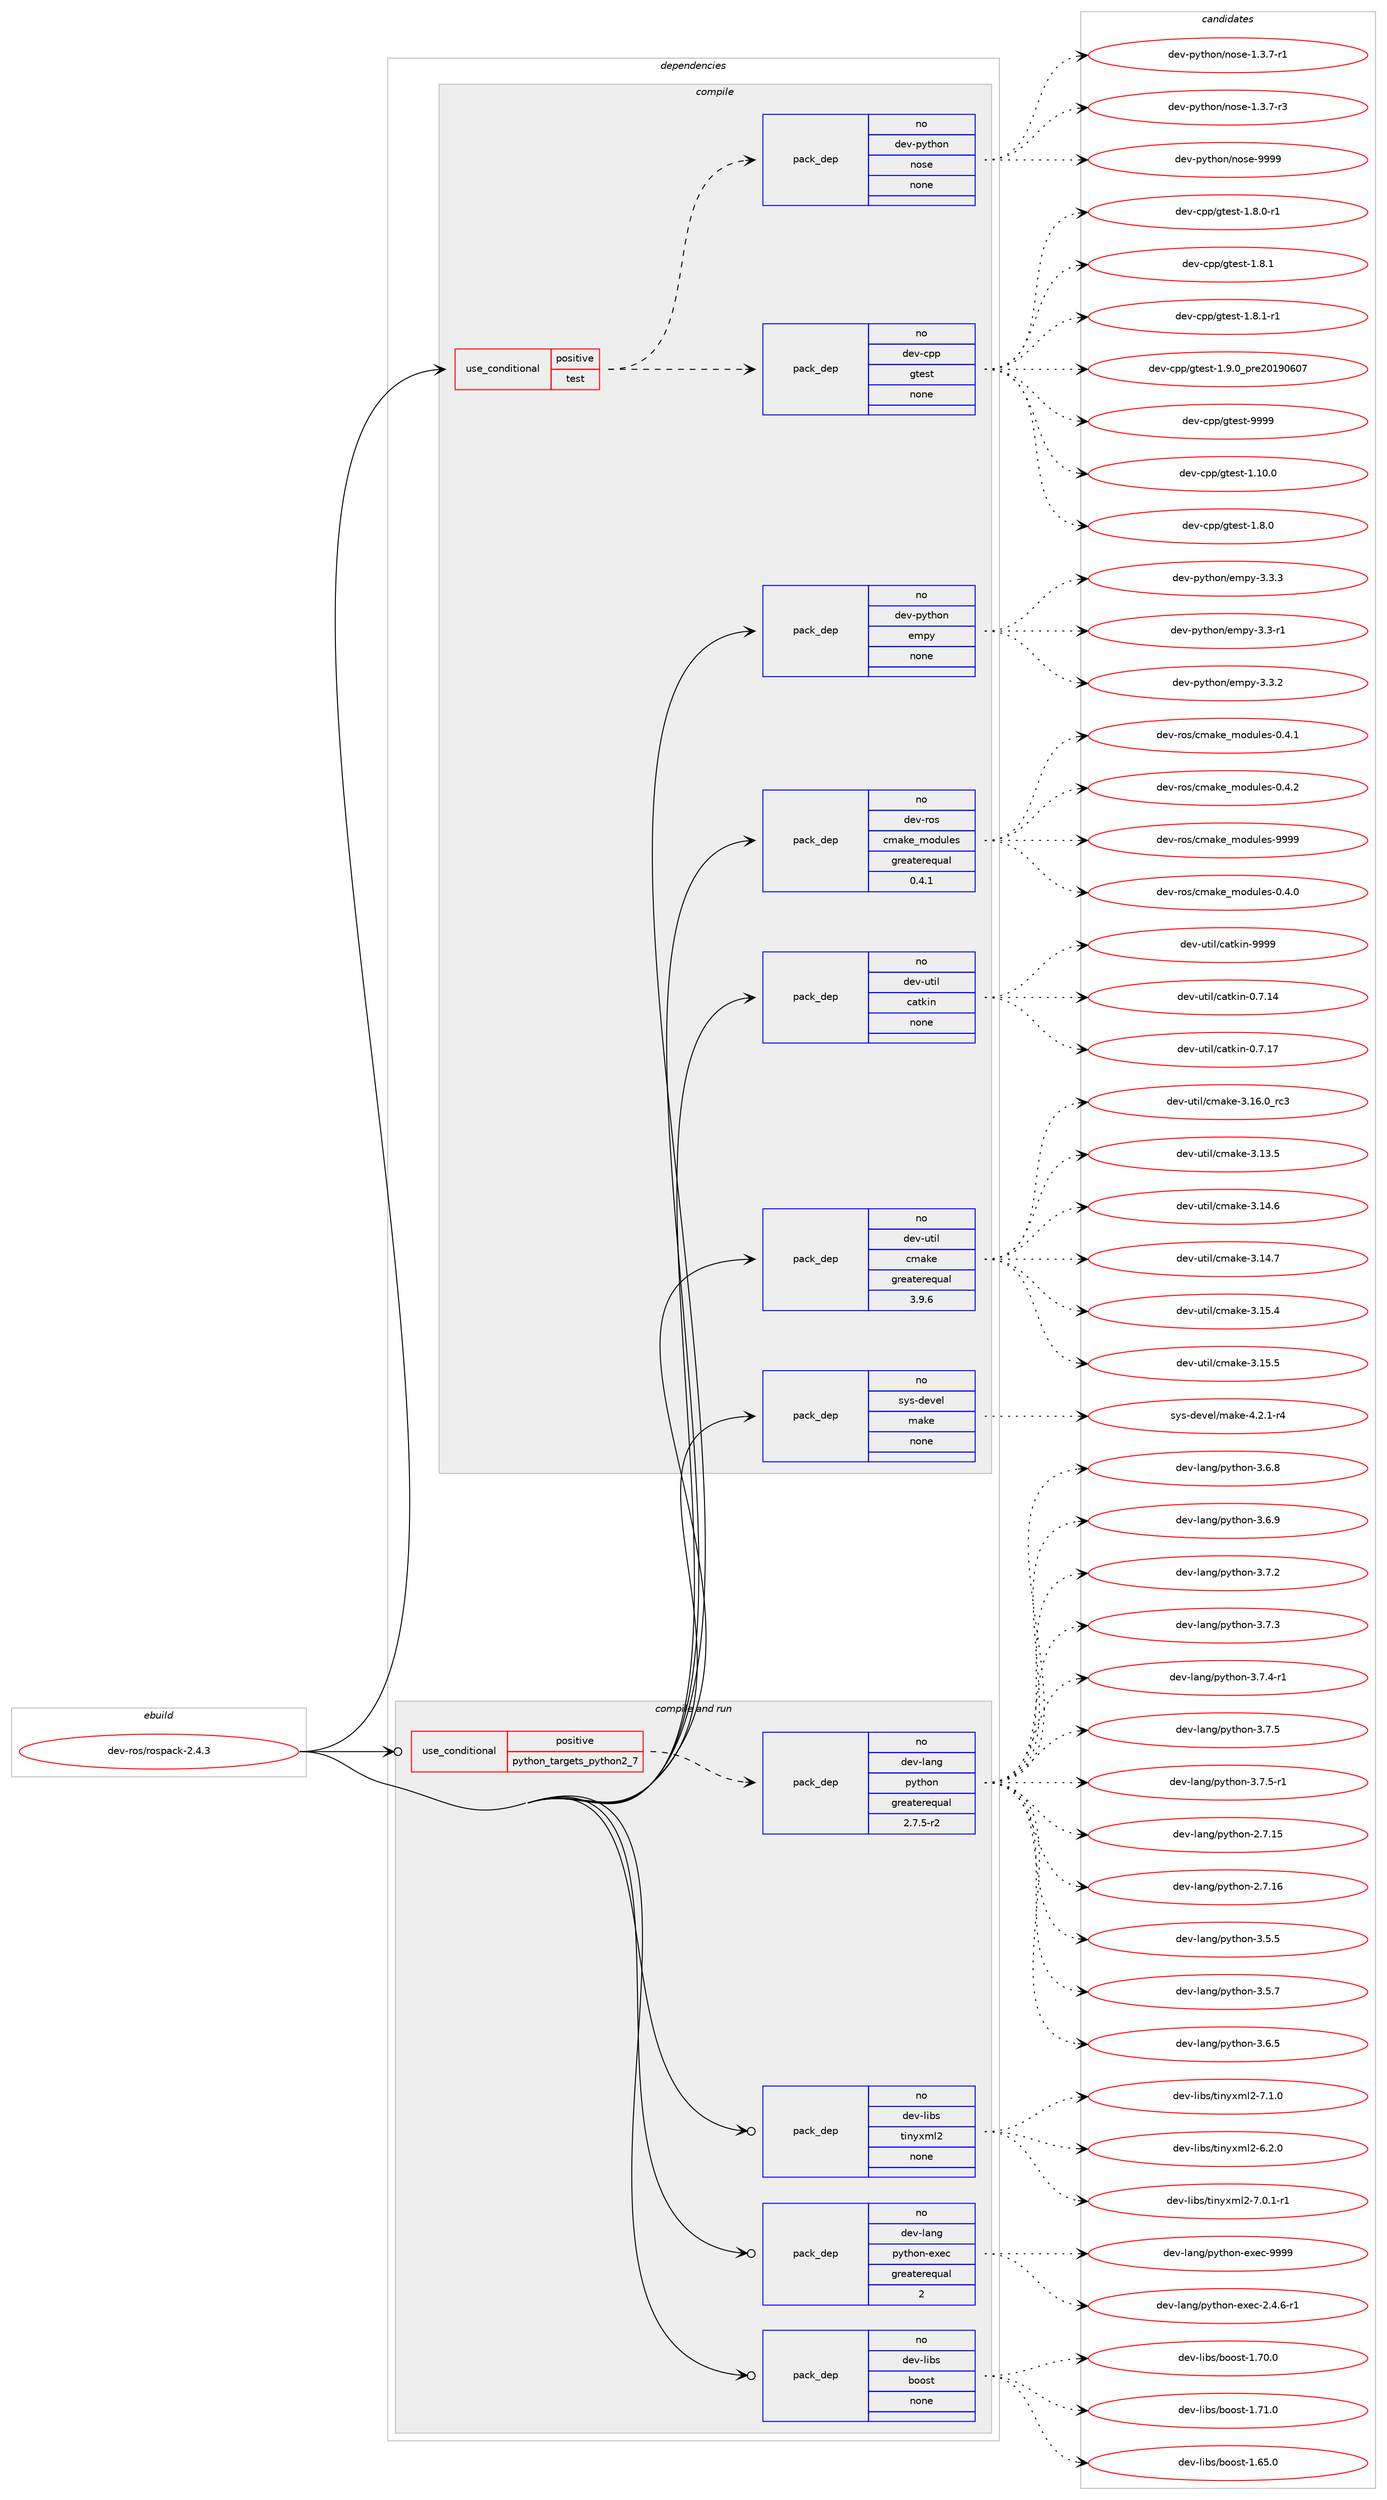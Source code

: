 digraph prolog {

# *************
# Graph options
# *************

newrank=true;
concentrate=true;
compound=true;
graph [rankdir=LR,fontname=Helvetica,fontsize=10,ranksep=1.5];#, ranksep=2.5, nodesep=0.2];
edge  [arrowhead=vee];
node  [fontname=Helvetica,fontsize=10];

# **********
# The ebuild
# **********

subgraph cluster_leftcol {
color=gray;
rank=same;
label=<<i>ebuild</i>>;
id [label="dev-ros/rospack-2.4.3", color=red, width=4, href="../dev-ros/rospack-2.4.3.svg"];
}

# ****************
# The dependencies
# ****************

subgraph cluster_midcol {
color=gray;
label=<<i>dependencies</i>>;
subgraph cluster_compile {
fillcolor="#eeeeee";
style=filled;
label=<<i>compile</i>>;
subgraph cond154824 {
dependency662515 [label=<<TABLE BORDER="0" CELLBORDER="1" CELLSPACING="0" CELLPADDING="4"><TR><TD ROWSPAN="3" CELLPADDING="10">use_conditional</TD></TR><TR><TD>positive</TD></TR><TR><TD>test</TD></TR></TABLE>>, shape=none, color=red];
subgraph pack495785 {
dependency662516 [label=<<TABLE BORDER="0" CELLBORDER="1" CELLSPACING="0" CELLPADDING="4" WIDTH="220"><TR><TD ROWSPAN="6" CELLPADDING="30">pack_dep</TD></TR><TR><TD WIDTH="110">no</TD></TR><TR><TD>dev-cpp</TD></TR><TR><TD>gtest</TD></TR><TR><TD>none</TD></TR><TR><TD></TD></TR></TABLE>>, shape=none, color=blue];
}
dependency662515:e -> dependency662516:w [weight=20,style="dashed",arrowhead="vee"];
subgraph pack495786 {
dependency662517 [label=<<TABLE BORDER="0" CELLBORDER="1" CELLSPACING="0" CELLPADDING="4" WIDTH="220"><TR><TD ROWSPAN="6" CELLPADDING="30">pack_dep</TD></TR><TR><TD WIDTH="110">no</TD></TR><TR><TD>dev-python</TD></TR><TR><TD>nose</TD></TR><TR><TD>none</TD></TR><TR><TD></TD></TR></TABLE>>, shape=none, color=blue];
}
dependency662515:e -> dependency662517:w [weight=20,style="dashed",arrowhead="vee"];
}
id:e -> dependency662515:w [weight=20,style="solid",arrowhead="vee"];
subgraph pack495787 {
dependency662518 [label=<<TABLE BORDER="0" CELLBORDER="1" CELLSPACING="0" CELLPADDING="4" WIDTH="220"><TR><TD ROWSPAN="6" CELLPADDING="30">pack_dep</TD></TR><TR><TD WIDTH="110">no</TD></TR><TR><TD>dev-python</TD></TR><TR><TD>empy</TD></TR><TR><TD>none</TD></TR><TR><TD></TD></TR></TABLE>>, shape=none, color=blue];
}
id:e -> dependency662518:w [weight=20,style="solid",arrowhead="vee"];
subgraph pack495788 {
dependency662519 [label=<<TABLE BORDER="0" CELLBORDER="1" CELLSPACING="0" CELLPADDING="4" WIDTH="220"><TR><TD ROWSPAN="6" CELLPADDING="30">pack_dep</TD></TR><TR><TD WIDTH="110">no</TD></TR><TR><TD>dev-ros</TD></TR><TR><TD>cmake_modules</TD></TR><TR><TD>greaterequal</TD></TR><TR><TD>0.4.1</TD></TR></TABLE>>, shape=none, color=blue];
}
id:e -> dependency662519:w [weight=20,style="solid",arrowhead="vee"];
subgraph pack495789 {
dependency662520 [label=<<TABLE BORDER="0" CELLBORDER="1" CELLSPACING="0" CELLPADDING="4" WIDTH="220"><TR><TD ROWSPAN="6" CELLPADDING="30">pack_dep</TD></TR><TR><TD WIDTH="110">no</TD></TR><TR><TD>dev-util</TD></TR><TR><TD>catkin</TD></TR><TR><TD>none</TD></TR><TR><TD></TD></TR></TABLE>>, shape=none, color=blue];
}
id:e -> dependency662520:w [weight=20,style="solid",arrowhead="vee"];
subgraph pack495790 {
dependency662521 [label=<<TABLE BORDER="0" CELLBORDER="1" CELLSPACING="0" CELLPADDING="4" WIDTH="220"><TR><TD ROWSPAN="6" CELLPADDING="30">pack_dep</TD></TR><TR><TD WIDTH="110">no</TD></TR><TR><TD>dev-util</TD></TR><TR><TD>cmake</TD></TR><TR><TD>greaterequal</TD></TR><TR><TD>3.9.6</TD></TR></TABLE>>, shape=none, color=blue];
}
id:e -> dependency662521:w [weight=20,style="solid",arrowhead="vee"];
subgraph pack495791 {
dependency662522 [label=<<TABLE BORDER="0" CELLBORDER="1" CELLSPACING="0" CELLPADDING="4" WIDTH="220"><TR><TD ROWSPAN="6" CELLPADDING="30">pack_dep</TD></TR><TR><TD WIDTH="110">no</TD></TR><TR><TD>sys-devel</TD></TR><TR><TD>make</TD></TR><TR><TD>none</TD></TR><TR><TD></TD></TR></TABLE>>, shape=none, color=blue];
}
id:e -> dependency662522:w [weight=20,style="solid",arrowhead="vee"];
}
subgraph cluster_compileandrun {
fillcolor="#eeeeee";
style=filled;
label=<<i>compile and run</i>>;
subgraph cond154825 {
dependency662523 [label=<<TABLE BORDER="0" CELLBORDER="1" CELLSPACING="0" CELLPADDING="4"><TR><TD ROWSPAN="3" CELLPADDING="10">use_conditional</TD></TR><TR><TD>positive</TD></TR><TR><TD>python_targets_python2_7</TD></TR></TABLE>>, shape=none, color=red];
subgraph pack495792 {
dependency662524 [label=<<TABLE BORDER="0" CELLBORDER="1" CELLSPACING="0" CELLPADDING="4" WIDTH="220"><TR><TD ROWSPAN="6" CELLPADDING="30">pack_dep</TD></TR><TR><TD WIDTH="110">no</TD></TR><TR><TD>dev-lang</TD></TR><TR><TD>python</TD></TR><TR><TD>greaterequal</TD></TR><TR><TD>2.7.5-r2</TD></TR></TABLE>>, shape=none, color=blue];
}
dependency662523:e -> dependency662524:w [weight=20,style="dashed",arrowhead="vee"];
}
id:e -> dependency662523:w [weight=20,style="solid",arrowhead="odotvee"];
subgraph pack495793 {
dependency662525 [label=<<TABLE BORDER="0" CELLBORDER="1" CELLSPACING="0" CELLPADDING="4" WIDTH="220"><TR><TD ROWSPAN="6" CELLPADDING="30">pack_dep</TD></TR><TR><TD WIDTH="110">no</TD></TR><TR><TD>dev-lang</TD></TR><TR><TD>python-exec</TD></TR><TR><TD>greaterequal</TD></TR><TR><TD>2</TD></TR></TABLE>>, shape=none, color=blue];
}
id:e -> dependency662525:w [weight=20,style="solid",arrowhead="odotvee"];
subgraph pack495794 {
dependency662526 [label=<<TABLE BORDER="0" CELLBORDER="1" CELLSPACING="0" CELLPADDING="4" WIDTH="220"><TR><TD ROWSPAN="6" CELLPADDING="30">pack_dep</TD></TR><TR><TD WIDTH="110">no</TD></TR><TR><TD>dev-libs</TD></TR><TR><TD>boost</TD></TR><TR><TD>none</TD></TR><TR><TD></TD></TR></TABLE>>, shape=none, color=blue];
}
id:e -> dependency662526:w [weight=20,style="solid",arrowhead="odotvee"];
subgraph pack495795 {
dependency662527 [label=<<TABLE BORDER="0" CELLBORDER="1" CELLSPACING="0" CELLPADDING="4" WIDTH="220"><TR><TD ROWSPAN="6" CELLPADDING="30">pack_dep</TD></TR><TR><TD WIDTH="110">no</TD></TR><TR><TD>dev-libs</TD></TR><TR><TD>tinyxml2</TD></TR><TR><TD>none</TD></TR><TR><TD></TD></TR></TABLE>>, shape=none, color=blue];
}
id:e -> dependency662527:w [weight=20,style="solid",arrowhead="odotvee"];
}
subgraph cluster_run {
fillcolor="#eeeeee";
style=filled;
label=<<i>run</i>>;
}
}

# **************
# The candidates
# **************

subgraph cluster_choices {
rank=same;
color=gray;
label=<<i>candidates</i>>;

subgraph choice495785 {
color=black;
nodesep=1;
choice10010111845991121124710311610111511645494649484648 [label="dev-cpp/gtest-1.10.0", color=red, width=4,href="../dev-cpp/gtest-1.10.0.svg"];
choice100101118459911211247103116101115116454946564648 [label="dev-cpp/gtest-1.8.0", color=red, width=4,href="../dev-cpp/gtest-1.8.0.svg"];
choice1001011184599112112471031161011151164549465646484511449 [label="dev-cpp/gtest-1.8.0-r1", color=red, width=4,href="../dev-cpp/gtest-1.8.0-r1.svg"];
choice100101118459911211247103116101115116454946564649 [label="dev-cpp/gtest-1.8.1", color=red, width=4,href="../dev-cpp/gtest-1.8.1.svg"];
choice1001011184599112112471031161011151164549465646494511449 [label="dev-cpp/gtest-1.8.1-r1", color=red, width=4,href="../dev-cpp/gtest-1.8.1-r1.svg"];
choice100101118459911211247103116101115116454946574648951121141015048495748544855 [label="dev-cpp/gtest-1.9.0_pre20190607", color=red, width=4,href="../dev-cpp/gtest-1.9.0_pre20190607.svg"];
choice1001011184599112112471031161011151164557575757 [label="dev-cpp/gtest-9999", color=red, width=4,href="../dev-cpp/gtest-9999.svg"];
dependency662516:e -> choice10010111845991121124710311610111511645494649484648:w [style=dotted,weight="100"];
dependency662516:e -> choice100101118459911211247103116101115116454946564648:w [style=dotted,weight="100"];
dependency662516:e -> choice1001011184599112112471031161011151164549465646484511449:w [style=dotted,weight="100"];
dependency662516:e -> choice100101118459911211247103116101115116454946564649:w [style=dotted,weight="100"];
dependency662516:e -> choice1001011184599112112471031161011151164549465646494511449:w [style=dotted,weight="100"];
dependency662516:e -> choice100101118459911211247103116101115116454946574648951121141015048495748544855:w [style=dotted,weight="100"];
dependency662516:e -> choice1001011184599112112471031161011151164557575757:w [style=dotted,weight="100"];
}
subgraph choice495786 {
color=black;
nodesep=1;
choice10010111845112121116104111110471101111151014549465146554511449 [label="dev-python/nose-1.3.7-r1", color=red, width=4,href="../dev-python/nose-1.3.7-r1.svg"];
choice10010111845112121116104111110471101111151014549465146554511451 [label="dev-python/nose-1.3.7-r3", color=red, width=4,href="../dev-python/nose-1.3.7-r3.svg"];
choice10010111845112121116104111110471101111151014557575757 [label="dev-python/nose-9999", color=red, width=4,href="../dev-python/nose-9999.svg"];
dependency662517:e -> choice10010111845112121116104111110471101111151014549465146554511449:w [style=dotted,weight="100"];
dependency662517:e -> choice10010111845112121116104111110471101111151014549465146554511451:w [style=dotted,weight="100"];
dependency662517:e -> choice10010111845112121116104111110471101111151014557575757:w [style=dotted,weight="100"];
}
subgraph choice495787 {
color=black;
nodesep=1;
choice1001011184511212111610411111047101109112121455146514511449 [label="dev-python/empy-3.3-r1", color=red, width=4,href="../dev-python/empy-3.3-r1.svg"];
choice1001011184511212111610411111047101109112121455146514650 [label="dev-python/empy-3.3.2", color=red, width=4,href="../dev-python/empy-3.3.2.svg"];
choice1001011184511212111610411111047101109112121455146514651 [label="dev-python/empy-3.3.3", color=red, width=4,href="../dev-python/empy-3.3.3.svg"];
dependency662518:e -> choice1001011184511212111610411111047101109112121455146514511449:w [style=dotted,weight="100"];
dependency662518:e -> choice1001011184511212111610411111047101109112121455146514650:w [style=dotted,weight="100"];
dependency662518:e -> choice1001011184511212111610411111047101109112121455146514651:w [style=dotted,weight="100"];
}
subgraph choice495788 {
color=black;
nodesep=1;
choice1001011184511411111547991099710710195109111100117108101115454846524648 [label="dev-ros/cmake_modules-0.4.0", color=red, width=4,href="../dev-ros/cmake_modules-0.4.0.svg"];
choice1001011184511411111547991099710710195109111100117108101115454846524649 [label="dev-ros/cmake_modules-0.4.1", color=red, width=4,href="../dev-ros/cmake_modules-0.4.1.svg"];
choice1001011184511411111547991099710710195109111100117108101115454846524650 [label="dev-ros/cmake_modules-0.4.2", color=red, width=4,href="../dev-ros/cmake_modules-0.4.2.svg"];
choice10010111845114111115479910997107101951091111001171081011154557575757 [label="dev-ros/cmake_modules-9999", color=red, width=4,href="../dev-ros/cmake_modules-9999.svg"];
dependency662519:e -> choice1001011184511411111547991099710710195109111100117108101115454846524648:w [style=dotted,weight="100"];
dependency662519:e -> choice1001011184511411111547991099710710195109111100117108101115454846524649:w [style=dotted,weight="100"];
dependency662519:e -> choice1001011184511411111547991099710710195109111100117108101115454846524650:w [style=dotted,weight="100"];
dependency662519:e -> choice10010111845114111115479910997107101951091111001171081011154557575757:w [style=dotted,weight="100"];
}
subgraph choice495789 {
color=black;
nodesep=1;
choice1001011184511711610510847999711610710511045484655464952 [label="dev-util/catkin-0.7.14", color=red, width=4,href="../dev-util/catkin-0.7.14.svg"];
choice1001011184511711610510847999711610710511045484655464955 [label="dev-util/catkin-0.7.17", color=red, width=4,href="../dev-util/catkin-0.7.17.svg"];
choice100101118451171161051084799971161071051104557575757 [label="dev-util/catkin-9999", color=red, width=4,href="../dev-util/catkin-9999.svg"];
dependency662520:e -> choice1001011184511711610510847999711610710511045484655464952:w [style=dotted,weight="100"];
dependency662520:e -> choice1001011184511711610510847999711610710511045484655464955:w [style=dotted,weight="100"];
dependency662520:e -> choice100101118451171161051084799971161071051104557575757:w [style=dotted,weight="100"];
}
subgraph choice495790 {
color=black;
nodesep=1;
choice1001011184511711610510847991099710710145514649514653 [label="dev-util/cmake-3.13.5", color=red, width=4,href="../dev-util/cmake-3.13.5.svg"];
choice1001011184511711610510847991099710710145514649524654 [label="dev-util/cmake-3.14.6", color=red, width=4,href="../dev-util/cmake-3.14.6.svg"];
choice1001011184511711610510847991099710710145514649524655 [label="dev-util/cmake-3.14.7", color=red, width=4,href="../dev-util/cmake-3.14.7.svg"];
choice1001011184511711610510847991099710710145514649534652 [label="dev-util/cmake-3.15.4", color=red, width=4,href="../dev-util/cmake-3.15.4.svg"];
choice1001011184511711610510847991099710710145514649534653 [label="dev-util/cmake-3.15.5", color=red, width=4,href="../dev-util/cmake-3.15.5.svg"];
choice1001011184511711610510847991099710710145514649544648951149951 [label="dev-util/cmake-3.16.0_rc3", color=red, width=4,href="../dev-util/cmake-3.16.0_rc3.svg"];
dependency662521:e -> choice1001011184511711610510847991099710710145514649514653:w [style=dotted,weight="100"];
dependency662521:e -> choice1001011184511711610510847991099710710145514649524654:w [style=dotted,weight="100"];
dependency662521:e -> choice1001011184511711610510847991099710710145514649524655:w [style=dotted,weight="100"];
dependency662521:e -> choice1001011184511711610510847991099710710145514649534652:w [style=dotted,weight="100"];
dependency662521:e -> choice1001011184511711610510847991099710710145514649534653:w [style=dotted,weight="100"];
dependency662521:e -> choice1001011184511711610510847991099710710145514649544648951149951:w [style=dotted,weight="100"];
}
subgraph choice495791 {
color=black;
nodesep=1;
choice1151211154510010111810110847109971071014552465046494511452 [label="sys-devel/make-4.2.1-r4", color=red, width=4,href="../sys-devel/make-4.2.1-r4.svg"];
dependency662522:e -> choice1151211154510010111810110847109971071014552465046494511452:w [style=dotted,weight="100"];
}
subgraph choice495792 {
color=black;
nodesep=1;
choice10010111845108971101034711212111610411111045504655464953 [label="dev-lang/python-2.7.15", color=red, width=4,href="../dev-lang/python-2.7.15.svg"];
choice10010111845108971101034711212111610411111045504655464954 [label="dev-lang/python-2.7.16", color=red, width=4,href="../dev-lang/python-2.7.16.svg"];
choice100101118451089711010347112121116104111110455146534653 [label="dev-lang/python-3.5.5", color=red, width=4,href="../dev-lang/python-3.5.5.svg"];
choice100101118451089711010347112121116104111110455146534655 [label="dev-lang/python-3.5.7", color=red, width=4,href="../dev-lang/python-3.5.7.svg"];
choice100101118451089711010347112121116104111110455146544653 [label="dev-lang/python-3.6.5", color=red, width=4,href="../dev-lang/python-3.6.5.svg"];
choice100101118451089711010347112121116104111110455146544656 [label="dev-lang/python-3.6.8", color=red, width=4,href="../dev-lang/python-3.6.8.svg"];
choice100101118451089711010347112121116104111110455146544657 [label="dev-lang/python-3.6.9", color=red, width=4,href="../dev-lang/python-3.6.9.svg"];
choice100101118451089711010347112121116104111110455146554650 [label="dev-lang/python-3.7.2", color=red, width=4,href="../dev-lang/python-3.7.2.svg"];
choice100101118451089711010347112121116104111110455146554651 [label="dev-lang/python-3.7.3", color=red, width=4,href="../dev-lang/python-3.7.3.svg"];
choice1001011184510897110103471121211161041111104551465546524511449 [label="dev-lang/python-3.7.4-r1", color=red, width=4,href="../dev-lang/python-3.7.4-r1.svg"];
choice100101118451089711010347112121116104111110455146554653 [label="dev-lang/python-3.7.5", color=red, width=4,href="../dev-lang/python-3.7.5.svg"];
choice1001011184510897110103471121211161041111104551465546534511449 [label="dev-lang/python-3.7.5-r1", color=red, width=4,href="../dev-lang/python-3.7.5-r1.svg"];
dependency662524:e -> choice10010111845108971101034711212111610411111045504655464953:w [style=dotted,weight="100"];
dependency662524:e -> choice10010111845108971101034711212111610411111045504655464954:w [style=dotted,weight="100"];
dependency662524:e -> choice100101118451089711010347112121116104111110455146534653:w [style=dotted,weight="100"];
dependency662524:e -> choice100101118451089711010347112121116104111110455146534655:w [style=dotted,weight="100"];
dependency662524:e -> choice100101118451089711010347112121116104111110455146544653:w [style=dotted,weight="100"];
dependency662524:e -> choice100101118451089711010347112121116104111110455146544656:w [style=dotted,weight="100"];
dependency662524:e -> choice100101118451089711010347112121116104111110455146544657:w [style=dotted,weight="100"];
dependency662524:e -> choice100101118451089711010347112121116104111110455146554650:w [style=dotted,weight="100"];
dependency662524:e -> choice100101118451089711010347112121116104111110455146554651:w [style=dotted,weight="100"];
dependency662524:e -> choice1001011184510897110103471121211161041111104551465546524511449:w [style=dotted,weight="100"];
dependency662524:e -> choice100101118451089711010347112121116104111110455146554653:w [style=dotted,weight="100"];
dependency662524:e -> choice1001011184510897110103471121211161041111104551465546534511449:w [style=dotted,weight="100"];
}
subgraph choice495793 {
color=black;
nodesep=1;
choice10010111845108971101034711212111610411111045101120101994550465246544511449 [label="dev-lang/python-exec-2.4.6-r1", color=red, width=4,href="../dev-lang/python-exec-2.4.6-r1.svg"];
choice10010111845108971101034711212111610411111045101120101994557575757 [label="dev-lang/python-exec-9999", color=red, width=4,href="../dev-lang/python-exec-9999.svg"];
dependency662525:e -> choice10010111845108971101034711212111610411111045101120101994550465246544511449:w [style=dotted,weight="100"];
dependency662525:e -> choice10010111845108971101034711212111610411111045101120101994557575757:w [style=dotted,weight="100"];
}
subgraph choice495794 {
color=black;
nodesep=1;
choice1001011184510810598115479811111111511645494654534648 [label="dev-libs/boost-1.65.0", color=red, width=4,href="../dev-libs/boost-1.65.0.svg"];
choice1001011184510810598115479811111111511645494655484648 [label="dev-libs/boost-1.70.0", color=red, width=4,href="../dev-libs/boost-1.70.0.svg"];
choice1001011184510810598115479811111111511645494655494648 [label="dev-libs/boost-1.71.0", color=red, width=4,href="../dev-libs/boost-1.71.0.svg"];
dependency662526:e -> choice1001011184510810598115479811111111511645494654534648:w [style=dotted,weight="100"];
dependency662526:e -> choice1001011184510810598115479811111111511645494655484648:w [style=dotted,weight="100"];
dependency662526:e -> choice1001011184510810598115479811111111511645494655494648:w [style=dotted,weight="100"];
}
subgraph choice495795 {
color=black;
nodesep=1;
choice10010111845108105981154711610511012112010910850455446504648 [label="dev-libs/tinyxml2-6.2.0", color=red, width=4,href="../dev-libs/tinyxml2-6.2.0.svg"];
choice100101118451081059811547116105110121120109108504555464846494511449 [label="dev-libs/tinyxml2-7.0.1-r1", color=red, width=4,href="../dev-libs/tinyxml2-7.0.1-r1.svg"];
choice10010111845108105981154711610511012112010910850455546494648 [label="dev-libs/tinyxml2-7.1.0", color=red, width=4,href="../dev-libs/tinyxml2-7.1.0.svg"];
dependency662527:e -> choice10010111845108105981154711610511012112010910850455446504648:w [style=dotted,weight="100"];
dependency662527:e -> choice100101118451081059811547116105110121120109108504555464846494511449:w [style=dotted,weight="100"];
dependency662527:e -> choice10010111845108105981154711610511012112010910850455546494648:w [style=dotted,weight="100"];
}
}

}

